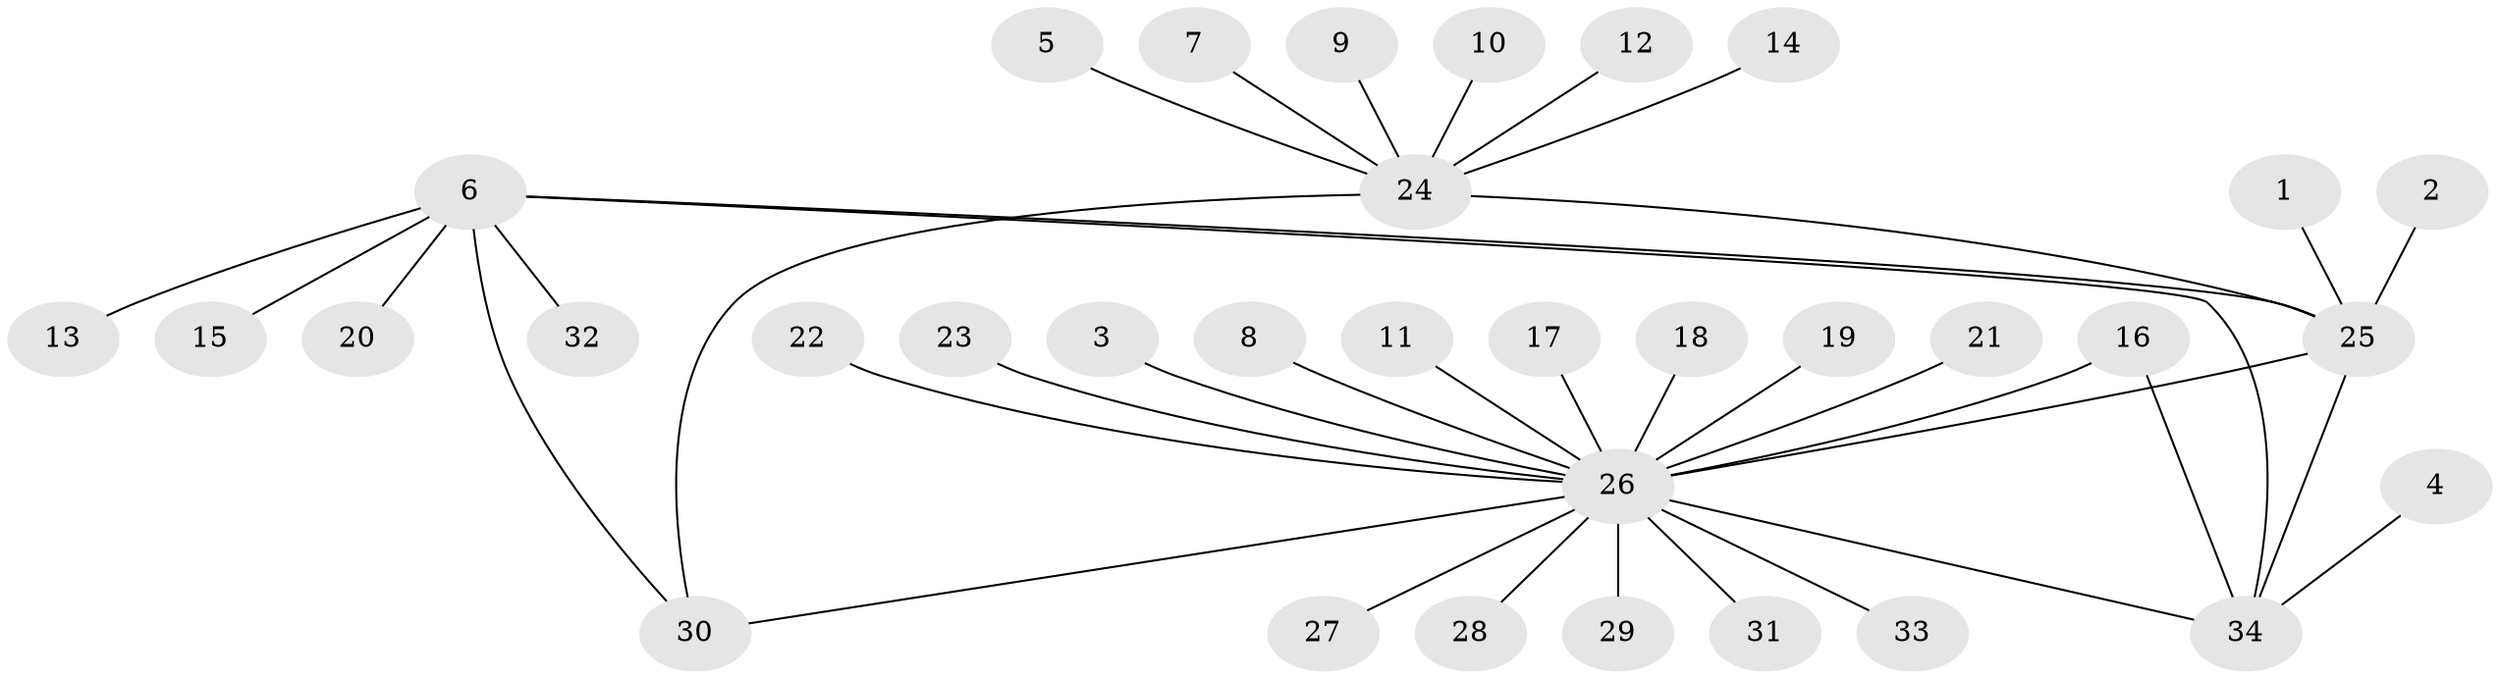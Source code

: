 // original degree distribution, {8: 0.014705882352941176, 3: 0.04411764705882353, 9: 0.014705882352941176, 17: 0.014705882352941176, 7: 0.014705882352941176, 2: 0.14705882352941177, 6: 0.014705882352941176, 1: 0.6764705882352942, 11: 0.014705882352941176, 4: 0.029411764705882353, 5: 0.014705882352941176}
// Generated by graph-tools (version 1.1) at 2025/26/03/09/25 03:26:07]
// undirected, 34 vertices, 38 edges
graph export_dot {
graph [start="1"]
  node [color=gray90,style=filled];
  1;
  2;
  3;
  4;
  5;
  6;
  7;
  8;
  9;
  10;
  11;
  12;
  13;
  14;
  15;
  16;
  17;
  18;
  19;
  20;
  21;
  22;
  23;
  24;
  25;
  26;
  27;
  28;
  29;
  30;
  31;
  32;
  33;
  34;
  1 -- 25 [weight=1.0];
  2 -- 25 [weight=1.0];
  3 -- 26 [weight=1.0];
  4 -- 34 [weight=1.0];
  5 -- 24 [weight=1.0];
  6 -- 13 [weight=1.0];
  6 -- 15 [weight=1.0];
  6 -- 20 [weight=1.0];
  6 -- 25 [weight=1.0];
  6 -- 30 [weight=1.0];
  6 -- 32 [weight=1.0];
  6 -- 34 [weight=1.0];
  7 -- 24 [weight=1.0];
  8 -- 26 [weight=1.0];
  9 -- 24 [weight=1.0];
  10 -- 24 [weight=1.0];
  11 -- 26 [weight=1.0];
  12 -- 24 [weight=1.0];
  14 -- 24 [weight=1.0];
  16 -- 26 [weight=2.0];
  16 -- 34 [weight=1.0];
  17 -- 26 [weight=1.0];
  18 -- 26 [weight=1.0];
  19 -- 26 [weight=1.0];
  21 -- 26 [weight=1.0];
  22 -- 26 [weight=1.0];
  23 -- 26 [weight=1.0];
  24 -- 25 [weight=1.0];
  24 -- 30 [weight=1.0];
  25 -- 26 [weight=1.0];
  25 -- 34 [weight=1.0];
  26 -- 27 [weight=1.0];
  26 -- 28 [weight=1.0];
  26 -- 29 [weight=1.0];
  26 -- 30 [weight=1.0];
  26 -- 31 [weight=1.0];
  26 -- 33 [weight=1.0];
  26 -- 34 [weight=1.0];
}
